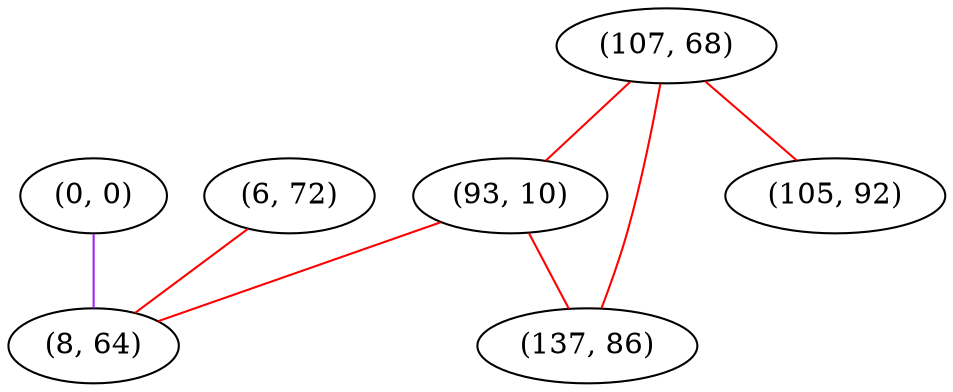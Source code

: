 graph "" {
"(0, 0)";
"(107, 68)";
"(6, 72)";
"(93, 10)";
"(8, 64)";
"(137, 86)";
"(105, 92)";
"(0, 0)" -- "(8, 64)"  [color=purple, key=0, weight=4];
"(107, 68)" -- "(137, 86)"  [color=red, key=0, weight=1];
"(107, 68)" -- "(93, 10)"  [color=red, key=0, weight=1];
"(107, 68)" -- "(105, 92)"  [color=red, key=0, weight=1];
"(6, 72)" -- "(8, 64)"  [color=red, key=0, weight=1];
"(93, 10)" -- "(137, 86)"  [color=red, key=0, weight=1];
"(93, 10)" -- "(8, 64)"  [color=red, key=0, weight=1];
}
